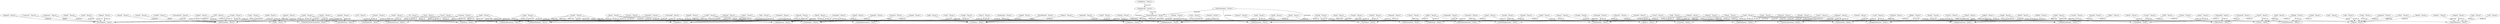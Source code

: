 strict digraph {
    "[\"JayM\", \"Person\"]"
    "[\"TomH\", \"Person\"]"
    "[\"GregK\", \"Person\"]"
    "[\"SpeedRacer\", \"Movie\"]"
    "[\"Keanu\", \"Person\"]"
    "[\"OliverP\", \"Person\"]"
    "[\"JimB\", \"Person\"]"
    "[\"CarrieF\", \"Person\"]"
    "[\"StandByMe\", \"Movie\"]"
    "[\"RiverP\", \"Person\"]"
    "[\"JamesC\", \"Person\"]"
    "[\"JackN\", \"Person\"]"
    "[\"SnowFallingonCedars\", \"Movie\"]"
    "[\"CubaG\", \"Person\"]"
    "[\"JohnH\", \"Person\"]"
    "[\"PhilipH\", \"Person\"]"
    "[\"NatalieP\", \"Person\"]"
    "[\"FrankD\", \"Person\"]"
    "[\"Robin\", \"Person\"]"
    "[\"RonH\", \"Person\"]"
    "[\"ReneeZ\", \"Person\"]"
    "[\"MaxS\", \"Person\"]"
    "[\"NancyM\", \"Person\"]"
    "[\"KevinP\", \"Person\"]"
    "[\"AFewGoodMen\", \"Movie\"]"
    "[\"RitaW\", \"Person\"]"
    "[\"ThatThingYouDo\", \"Movie\"]"
    "[\"CoreyF\", \"Person\"]"
    "[\"Hoffa\", \"Movie\"]"
    "[\"VincentW\", \"Person\"]"
    "[\"FrankL\", \"Person\"]"
    "[\"BicentennialMan\", \"Movie\"]"
    "[\"AngelaScope\", \"Person\"]"
    "[\"NinjaAssassin\", \"Movie\"]"
    "[\"JerryMaguire\", \"Movie\"]"
    "[\"IanM\", \"Person\"]"
    "[\"ClintE\", \"Person\"]"
    "[\"Taylor\", \"Person\"]"
    "[\"ThePolarExpress\", \"Movie\"]"
    "[\"TheGreenMile\", \"Movie\"]"
    "[\"PaulB\", \"Person\"]"
    "[\"RichardH\", \"Person\"]"
    "[\"JamesThompson\", \"Person\"]"
    "[\"Laurence\", \"Person\"]"
    "[\"AaronS\", \"Person\"]"
    "[\"LoriP\", \"Person\"]"
    "[\"MarshallB\", \"Person\"]"
    "[\"AudreyT\", \"Person\"]"
    "[\"NoahW\", \"Person\"]"
    "[\"TheMatrixReloaded\", \"Movie\"]"
    "[\"ReginaK\", \"Person\"]"
    "[\"DannyD\", \"Person\"]"
    "[\"DaveC\", \"Person\"]"
    "[\"JohnR\", \"Person\"]"
    "[\"BillPull\", \"Person\"]"
    "[\"OneFlewOvertheCuckoosNest\", \"Movie\"]"
    "[\"CameronC\", \"Person\"]"
    "[\"JessicaThompson\", \"Person\"]"
    "[\"NoraE\", \"Person\"]"
    "[\"JamesB\", \"Person\"]"
    "[\"BillPax\", \"Person\"]"
    "[\"Madonna\", \"Person\"]"
    "[\"Rain\", \"Person\"]"
    "[\"WilW\", \"Person\"]"
    "[\"RosieO\", \"Person\"]"
    "[\"Unforgiven\", \"Movie\"]"
    "[\"TomT\", \"Person\"]"
    "[\"Takeshi\", \"Person\"]"
    "[\"RescueDawn\", \"Movie\"]"
    "[\"KieferS\", \"Person\"]"
    "[\"JamesM\", \"Person\"]"
    "[\"ValK\", \"Person\"]"
    "[\"ChrisC\", \"Person\"]"
    "[\"StephenR\", \"Person\"]"
    "[\"ChristinaR\", \"Person\"]"
    "[\"LillyW\", \"Person\"]"
    "[\"Charlize\", \"Person\"]"
    "[\"TheDaVinciCode\", \"Movie\"]"
    "[\"FrostNixon\", \"Movie\"]"
    "[\"StefanArndt\", \"Person\"]"
    "[\"GaryS\", \"Person\"]"
    "[\"Apollo13\", \"Movie\"]"
    "[\"SusanS\", \"Person\"]"
    "[\"LivT\", \"Person\"]"
    "[\"VforVendetta\", \"Movie\"]"
    "[\"AsGoodAsItGets\", \"Movie\"]"
    "[\"JohnC\", \"Person\"]"
    "[\"Nathan\", \"Person\"]"
    "[\"TomS\", \"Person\"]"
    "[\"Howard\", \"Person\"]"
    "[\"SteveZ\", \"Person\"]"
    "[\"ChristianB\", \"Person\"]"
    "[\"JuliaR\", \"Person\"]"
    "[\"CloudAtlas\", \"Movie\"]"
    "[\"EthanH\", \"Person\"]"
    "[\"WhenHarryMetSally\", \"Movie\"]"
    "[\"JohnnyMnemonic\", \"Movie\"]"
    "[\"TheMatrixRevolutions\", \"Movie\"]"
    "[\"RobR\", \"Person\"]"
    "[\"ALeagueofTheirOwn\", \"Movie\"]"
    "[\"Twister\", \"Movie\"]"
    "[\"TheDevilsAdvocate\", \"Movie\"]"
    "[\"JanB\", \"Person\"]"
    "[\"JoeVersustheVolcano\", \"Movie\"]"
    "[\"MatthewF\", \"Person\"]"
    "[\"ChristopherG\", \"Person\"]"
    "[\"VictorG\", \"Person\"]"
    "[\"KevinB\", \"Person\"]"
    "[\"HalleB\", \"Person\"]"
    "[\"WernerH\", \"Person\"]"
    "[\"JonathanL\", \"Person\"]"
    "[\"NaomieH\", \"Person\"]"
    "[\"BrunoK\", \"Person\"]"
    "[\"TopGun\", \"Movie\"]"
    "[\"MilosF\", \"Person\"]"
    "[\"Dina\", \"Person\"]"
    "[\"Al\", \"Person\"]"
    "[\"AnthonyE\", \"Person\"]"
    "[\"WhatDreamsMayCome\", \"Movie\"]"
    "[\"PennyM\", \"Person\"]"
    "[\"TheReplacements\", \"Movie\"]"
    "[\"HelenH\", \"Person\"]"
    "[\"RickY\", \"Person\"]"
    "[\"SomethingsGottaGive\", \"Movie\"]"
    "[\"SleeplessInSeattle\", \"Movie\"]"
    "[\"BenM\", \"Person\"]"
    "[\"GeenaD\", \"Person\"]"
    "[\"DavidMitchell\", \"Person\"]"
    "[\"MichaelD\", \"Person\"]"
    "[\"SamR\", \"Person\"]"
    "[\"CharlieWilsonsWar\", \"Movie\"]"
    "[\"MikeN\", \"Person\"]"
    "[\"IceT\", \"Person\"]"
    "[\"ParkerP\", \"Person\"]"
    "[\"TheBirdcage\", \"Movie\"]"
    "[\"JohnG\", \"Person\"]"
    "[\"KellyP\", \"Person\"]"
    "[\"Emil\", \"Person\"]"
    "[\"Orlando\", \"Person\"]"
    "[\"JTW\", \"Person\"]"
    "[\"AnnabellaS\", \"Person\"]"
    "[\"EdH\", \"Person\"]"
    "[\"JoelS\", \"Person\"]"
    "[\"PatriciaC\", \"Person\"]"
    "[\"CastAway\", \"Movie\"]"
    "[\"RobertZ\", \"Person\"]"
    "[\"JohnS\", \"Person\"]"
    "[\"TheMatrix\", \"Movie\"]"
    "[\"DavidM\", \"Person\"]"
    "[\"JerryO\", \"Person\"]"
    "[\"BonnieH\", \"Person\"]"
    "[\"TonyS\", \"Person\"]"
    "[\"TomC\", \"Person\"]"
    "[\"Hugo\", \"Person\"]"
    "[\"BillyC\", \"Person\"]"
    "[\"MichaelS\", \"Person\"]"
    "[\"ZachG\", \"Person\"]"
    "[\"RobertL\", \"Person\"]"
    "[\"EmileH\", \"Person\"]"
    "[\"KellyM\", \"Person\"]"
    "[\"JimC\", \"Person\"]"
    "[\"Brooke\", \"Person\"]"
    "[\"ScottH\", \"Person\"]"
    "[\"Carrie\", \"Person\"]"
    "[\"MegR\", \"Person\"]"
    "[\"YouveGotMail\", \"Movie\"]"
    "[\"PaulBlythe\", \"Person\"]"
    "[\"DemiM\", \"Person\"]"
    "[\"LanaW\", \"Person\"]"
    "[\"Gene\", \"Person\"]"
    "[\"DianeK\", \"Person\"]"
    "[\"JayM\", \"Person\"]" -> "[\"JerryMaguire\", \"Movie\"]" [label="ACTED_IN", weight=1]
    "[\"TomH\", \"Person\"]" -> "[\"ALeagueofTheirOwn\", \"Movie\"]" [label="ACTED_IN", weight=1]
    "[\"TomH\", \"Person\"]" -> "[\"ThePolarExpress\", \"Movie\"]" [label="ACTED_IN", weight=1]
    "[\"TomH\", \"Person\"]" -> "[\"Apollo13\", \"Movie\"]" [label="ACTED_IN", weight=1]
    "[\"TomH\", \"Person\"]" -> "[\"CastAway\", \"Movie\"]" [label="ACTED_IN", weight=1]
    "[\"TomH\", \"Person\"]" -> "[\"JoeVersustheVolcano\", \"Movie\"]" [label="ACTED_IN", weight=1]
    "[\"TomH\", \"Person\"]" -> "[\"TheDaVinciCode\", \"Movie\"]" [label="ACTED_IN", weight=1]
    "[\"TomH\", \"Person\"]" -> "[\"ThatThingYouDo\", \"Movie\"]" [label="ACTED_IN", weight=1]
    "[\"TomH\", \"Person\"]" -> "[\"ThatThingYouDo\", \"Movie\"]" [label="DIRECTED", weight=1]
    "[\"TomH\", \"Person\"]" -> "[\"CloudAtlas\", \"Movie\"]" [label="ACTED_IN", weight=1]
    "[\"TomH\", \"Person\"]" -> "[\"YouveGotMail\", \"Movie\"]" [label="ACTED_IN", weight=1]
    "[\"TomH\", \"Person\"]" -> "[\"CharlieWilsonsWar\", \"Movie\"]" [label="ACTED_IN", weight=1]
    "[\"TomH\", \"Person\"]" -> "[\"TheGreenMile\", \"Movie\"]" [label="ACTED_IN", weight=1]
    "[\"TomH\", \"Person\"]" -> "[\"SleeplessInSeattle\", \"Movie\"]" [label="ACTED_IN", weight=1]
    "[\"GregK\", \"Person\"]" -> "[\"AsGoodAsItGets\", \"Movie\"]" [label="ACTED_IN", weight=1]
    "[\"GregK\", \"Person\"]" -> "[\"YouveGotMail\", \"Movie\"]" [label="ACTED_IN", weight=1]
    "[\"Keanu\", \"Person\"]" -> "[\"JohnnyMnemonic\", \"Movie\"]" [label="ACTED_IN", weight=1]
    "[\"Keanu\", \"Person\"]" -> "[\"TheReplacements\", \"Movie\"]" [label="ACTED_IN", weight=1]
    "[\"Keanu\", \"Person\"]" -> "[\"TheMatrixReloaded\", \"Movie\"]" [label="ACTED_IN", weight=1]
    "[\"Keanu\", \"Person\"]" -> "[\"TheDevilsAdvocate\", \"Movie\"]" [label="ACTED_IN", weight=1]
    "[\"Keanu\", \"Person\"]" -> "[\"TheMatrix\", \"Movie\"]" [label="ACTED_IN", weight=1]
    "[\"Keanu\", \"Person\"]" -> "[\"SomethingsGottaGive\", \"Movie\"]" [label="ACTED_IN", weight=1]
    "[\"Keanu\", \"Person\"]" -> "[\"TheMatrixRevolutions\", \"Movie\"]" [label="ACTED_IN", weight=1]
    "[\"OliverP\", \"Person\"]" -> "[\"FrostNixon\", \"Movie\"]" [label="ACTED_IN", weight=1]
    "[\"OliverP\", \"Person\"]" -> "[\"BicentennialMan\", \"Movie\"]" [label="ACTED_IN", weight=1]
    "[\"JimB\", \"Person\"]" -> "[\"CloudAtlas\", \"Movie\"]" [label="ACTED_IN", weight=1]
    "[\"CarrieF\", \"Person\"]" -> "[\"WhenHarryMetSally\", \"Movie\"]" [label="ACTED_IN", weight=1]
    "[\"RiverP\", \"Person\"]" -> "[\"StandByMe\", \"Movie\"]" [label="ACTED_IN", weight=1]
    "[\"JamesC\", \"Person\"]" -> "[\"SnowFallingonCedars\", \"Movie\"]" [label="ACTED_IN", weight=1]
    "[\"JamesC\", \"Person\"]" -> "[\"TheGreenMile\", \"Movie\"]" [label="ACTED_IN", weight=1]
    "[\"JackN\", \"Person\"]" -> "[\"Hoffa\", \"Movie\"]" [label="ACTED_IN", weight=1]
    "[\"JackN\", \"Person\"]" -> "[\"AsGoodAsItGets\", \"Movie\"]" [label="ACTED_IN", weight=1]
    "[\"JackN\", \"Person\"]" -> "[\"OneFlewOvertheCuckoosNest\", \"Movie\"]" [label="ACTED_IN", weight=1]
    "[\"JackN\", \"Person\"]" -> "[\"SomethingsGottaGive\", \"Movie\"]" [label="ACTED_IN", weight=1]
    "[\"JackN\", \"Person\"]" -> "[\"AFewGoodMen\", \"Movie\"]" [label="ACTED_IN", weight=1]
    "[\"CubaG\", \"Person\"]" -> "[\"AsGoodAsItGets\", \"Movie\"]" [label="ACTED_IN", weight=1]
    "[\"CubaG\", \"Person\"]" -> "[\"JerryMaguire\", \"Movie\"]" [label="ACTED_IN", weight=1]
    "[\"CubaG\", \"Person\"]" -> "[\"WhatDreamsMayCome\", \"Movie\"]" [label="ACTED_IN", weight=1]
    "[\"CubaG\", \"Person\"]" -> "[\"AFewGoodMen\", \"Movie\"]" [label="ACTED_IN", weight=1]
    "[\"JohnH\", \"Person\"]" -> "[\"VforVendetta\", \"Movie\"]" [label="ACTED_IN", weight=1]
    "[\"PhilipH\", \"Person\"]" -> "[\"Twister\", \"Movie\"]" [label="ACTED_IN", weight=1]
    "[\"PhilipH\", \"Person\"]" -> "[\"CharlieWilsonsWar\", \"Movie\"]" [label="ACTED_IN", weight=1]
    "[\"NatalieP\", \"Person\"]" -> "[\"VforVendetta\", \"Movie\"]" [label="ACTED_IN", weight=1]
    "[\"FrankD\", \"Person\"]" -> "[\"TheGreenMile\", \"Movie\"]" [label="DIRECTED", weight=1]
    "[\"Robin\", \"Person\"]" -> "[\"TheBirdcage\", \"Movie\"]" [label="ACTED_IN", weight=1]
    "[\"Robin\", \"Person\"]" -> "[\"WhatDreamsMayCome\", \"Movie\"]" [label="ACTED_IN", weight=1]
    "[\"Robin\", \"Person\"]" -> "[\"BicentennialMan\", \"Movie\"]" [label="ACTED_IN", weight=1]
    "[\"RonH\", \"Person\"]" -> "[\"Apollo13\", \"Movie\"]" [label="DIRECTED", weight=1]
    "[\"RonH\", \"Person\"]" -> "[\"TheDaVinciCode\", \"Movie\"]" [label="DIRECTED", weight=1]
    "[\"RonH\", \"Person\"]" -> "[\"FrostNixon\", \"Movie\"]" [label="DIRECTED", weight=1]
    "[\"ReneeZ\", \"Person\"]" -> "[\"JerryMaguire\", \"Movie\"]" [label="ACTED_IN", weight=1]
    "[\"MaxS\", \"Person\"]" -> "[\"WhatDreamsMayCome\", \"Movie\"]" [label="ACTED_IN", weight=1]
    "[\"MaxS\", \"Person\"]" -> "[\"SnowFallingonCedars\", \"Movie\"]" [label="ACTED_IN", weight=1]
    "[\"NancyM\", \"Person\"]" -> "[\"SomethingsGottaGive\", \"Movie\"]" [label="DIRECTED", weight=1]
    "[\"NancyM\", \"Person\"]" -> "[\"SomethingsGottaGive\", \"Movie\"]" [label="PRODUCED", weight=1]
    "[\"NancyM\", \"Person\"]" -> "[\"SomethingsGottaGive\", \"Movie\"]" [label="WROTE", weight=1]
    "[\"KevinP\", \"Person\"]" -> "[\"AFewGoodMen\", \"Movie\"]" [label="ACTED_IN", weight=1]
    "[\"RitaW\", \"Person\"]" -> "[\"SleeplessInSeattle\", \"Movie\"]" [label="ACTED_IN", weight=1]
    "[\"CoreyF\", \"Person\"]" -> "[\"StandByMe\", \"Movie\"]" [label="ACTED_IN", weight=1]
    "[\"VincentW\", \"Person\"]" -> "[\"WhatDreamsMayCome\", \"Movie\"]" [label="DIRECTED", weight=1]
    "[\"FrankL\", \"Person\"]" -> "[\"FrostNixon\", \"Movie\"]" [label="ACTED_IN", weight=1]
    "[\"AngelaScope\", \"Person\"]" -> "[\"TheReplacements\", \"Movie\"]" [label="REVIEWED", weight=1]
    "[\"AngelaScope\", \"Person\"]" -> "[\"JessicaThompson\", \"Person\"]" [label="FOLLOWS", weight=1]
    "[\"IanM\", \"Person\"]" -> "[\"TheDaVinciCode\", \"Movie\"]" [label="ACTED_IN", weight=1]
    "[\"ClintE\", \"Person\"]" -> "[\"Unforgiven\", \"Movie\"]" [label="ACTED_IN", weight=1]
    "[\"ClintE\", \"Person\"]" -> "[\"Unforgiven\", \"Movie\"]" [label="DIRECTED", weight=1]
    "[\"Taylor\", \"Person\"]" -> "[\"TheDevilsAdvocate\", \"Movie\"]" [label="DIRECTED", weight=1]
    "[\"PaulB\", \"Person\"]" -> "[\"TheDaVinciCode\", \"Movie\"]" [label="ACTED_IN", weight=1]
    "[\"RichardH\", \"Person\"]" -> "[\"Unforgiven\", \"Movie\"]" [label="ACTED_IN", weight=1]
    "[\"JamesThompson\", \"Person\"]" -> "[\"TheReplacements\", \"Movie\"]" [label="REVIEWED", weight=1]
    "[\"JamesThompson\", \"Person\"]" -> "[\"JessicaThompson\", \"Person\"]" [label="FOLLOWS", weight=1]
    "[\"JamesThompson\", \"Person\"]" -> "[\"TheDaVinciCode\", \"Movie\"]" [label="REVIEWED", weight=1]
    "[\"Laurence\", \"Person\"]" -> "[\"TheMatrixReloaded\", \"Movie\"]" [label="ACTED_IN", weight=1]
    "[\"Laurence\", \"Person\"]" -> "[\"TheMatrix\", \"Movie\"]" [label="ACTED_IN", weight=1]
    "[\"Laurence\", \"Person\"]" -> "[\"TheMatrixRevolutions\", \"Movie\"]" [label="ACTED_IN", weight=1]
    "[\"AaronS\", \"Person\"]" -> "[\"AFewGoodMen\", \"Movie\"]" [label="ACTED_IN", weight=1]
    "[\"AaronS\", \"Person\"]" -> "[\"AFewGoodMen\", \"Movie\"]" [label="WROTE", weight=1]
    "[\"LoriP\", \"Person\"]" -> "[\"ALeagueofTheirOwn\", \"Movie\"]" [label="ACTED_IN", weight=1]
    "[\"MarshallB\", \"Person\"]" -> "[\"StandByMe\", \"Movie\"]" [label="ACTED_IN", weight=1]
    "[\"MarshallB\", \"Person\"]" -> "[\"RescueDawn\", \"Movie\"]" [label="ACTED_IN", weight=1]
    "[\"AudreyT\", \"Person\"]" -> "[\"TheDaVinciCode\", \"Movie\"]" [label="ACTED_IN", weight=1]
    "[\"NoahW\", \"Person\"]" -> "[\"AFewGoodMen\", \"Movie\"]" [label="ACTED_IN", weight=1]
    "[\"ReginaK\", \"Person\"]" -> "[\"JerryMaguire\", \"Movie\"]" [label="ACTED_IN", weight=1]
    "[\"DannyD\", \"Person\"]" -> "[\"Hoffa\", \"Movie\"]" [label="ACTED_IN", weight=1]
    "[\"DannyD\", \"Person\"]" -> "[\"Hoffa\", \"Movie\"]" [label="DIRECTED", weight=1]
    "[\"DannyD\", \"Person\"]" -> "[\"OneFlewOvertheCuckoosNest\", \"Movie\"]" [label="ACTED_IN", weight=1]
    "[\"DaveC\", \"Person\"]" -> "[\"YouveGotMail\", \"Movie\"]" [label="ACTED_IN", weight=1]
    "[\"JohnR\", \"Person\"]" -> "[\"Hoffa\", \"Movie\"]" [label="ACTED_IN", weight=1]
    "[\"BillPull\", \"Person\"]" -> "[\"SleeplessInSeattle\", \"Movie\"]" [label="ACTED_IN", weight=1]
    "[\"CameronC\", \"Person\"]" -> "[\"JerryMaguire\", \"Movie\"]" [label="DIRECTED", weight=1]
    "[\"CameronC\", \"Person\"]" -> "[\"JerryMaguire\", \"Movie\"]" [label="PRODUCED", weight=1]
    "[\"CameronC\", \"Person\"]" -> "[\"JerryMaguire\", \"Movie\"]" [label="WROTE", weight=1]
    "[\"JessicaThompson\", \"Person\"]" -> "[\"TheBirdcage\", \"Movie\"]" [label="REVIEWED", weight=1]
    "[\"JessicaThompson\", \"Person\"]" -> "[\"TheReplacements\", \"Movie\"]" [label="REVIEWED", weight=1]
    "[\"JessicaThompson\", \"Person\"]" -> "[\"JerryMaguire\", \"Movie\"]" [label="REVIEWED", weight=1]
    "[\"JessicaThompson\", \"Person\"]" -> "[\"Unforgiven\", \"Movie\"]" [label="REVIEWED", weight=1]
    "[\"JessicaThompson\", \"Person\"]" -> "[\"TheDaVinciCode\", \"Movie\"]" [label="REVIEWED", weight=1]
    "[\"JessicaThompson\", \"Person\"]" -> "[\"CloudAtlas\", \"Movie\"]" [label="REVIEWED", weight=1]
    "[\"NoraE\", \"Person\"]" -> "[\"WhenHarryMetSally\", \"Movie\"]" [label="PRODUCED", weight=1]
    "[\"NoraE\", \"Person\"]" -> "[\"WhenHarryMetSally\", \"Movie\"]" [label="WROTE", weight=1]
    "[\"NoraE\", \"Person\"]" -> "[\"YouveGotMail\", \"Movie\"]" [label="DIRECTED", weight=1]
    "[\"NoraE\", \"Person\"]" -> "[\"SleeplessInSeattle\", \"Movie\"]" [label="DIRECTED", weight=1]
    "[\"JamesB\", \"Person\"]" -> "[\"AsGoodAsItGets\", \"Movie\"]" [label="DIRECTED", weight=1]
    "[\"BillPax\", \"Person\"]" -> "[\"ALeagueofTheirOwn\", \"Movie\"]" [label="ACTED_IN", weight=1]
    "[\"BillPax\", \"Person\"]" -> "[\"Apollo13\", \"Movie\"]" [label="ACTED_IN", weight=1]
    "[\"BillPax\", \"Person\"]" -> "[\"Twister\", \"Movie\"]" [label="ACTED_IN", weight=1]
    "[\"Madonna\", \"Person\"]" -> "[\"ALeagueofTheirOwn\", \"Movie\"]" [label="ACTED_IN", weight=1]
    "[\"Rain\", \"Person\"]" -> "[\"SpeedRacer\", \"Movie\"]" [label="ACTED_IN", weight=1]
    "[\"Rain\", \"Person\"]" -> "[\"NinjaAssassin\", \"Movie\"]" [label="ACTED_IN", weight=1]
    "[\"WilW\", \"Person\"]" -> "[\"StandByMe\", \"Movie\"]" [label="ACTED_IN", weight=1]
    "[\"RosieO\", \"Person\"]" -> "[\"ALeagueofTheirOwn\", \"Movie\"]" [label="ACTED_IN", weight=1]
    "[\"RosieO\", \"Person\"]" -> "[\"SleeplessInSeattle\", \"Movie\"]" [label="ACTED_IN", weight=1]
    "[\"TomT\", \"Person\"]" -> "[\"CloudAtlas\", \"Movie\"]" [label="DIRECTED", weight=1]
    "[\"Takeshi\", \"Person\"]" -> "[\"JohnnyMnemonic\", \"Movie\"]" [label="ACTED_IN", weight=1]
    "[\"KieferS\", \"Person\"]" -> "[\"StandByMe\", \"Movie\"]" [label="ACTED_IN", weight=1]
    "[\"KieferS\", \"Person\"]" -> "[\"AFewGoodMen\", \"Movie\"]" [label="ACTED_IN", weight=1]
    "[\"JamesM\", \"Person\"]" -> "[\"AFewGoodMen\", \"Movie\"]" [label="ACTED_IN", weight=1]
    "[\"JamesM\", \"Person\"]" -> "[\"VforVendetta\", \"Movie\"]" [label="DIRECTED", weight=1]
    "[\"JamesM\", \"Person\"]" -> "[\"NinjaAssassin\", \"Movie\"]" [label="DIRECTED", weight=1]
    "[\"ValK\", \"Person\"]" -> "[\"TopGun\", \"Movie\"]" [label="ACTED_IN", weight=1]
    "[\"ChrisC\", \"Person\"]" -> "[\"BicentennialMan\", \"Movie\"]" [label="DIRECTED", weight=1]
    "[\"StephenR\", \"Person\"]" -> "[\"VforVendetta\", \"Movie\"]" [label="ACTED_IN", weight=1]
    "[\"ChristinaR\", \"Person\"]" -> "[\"SpeedRacer\", \"Movie\"]" [label="ACTED_IN", weight=1]
    "[\"LillyW\", \"Person\"]" -> "[\"TheMatrixReloaded\", \"Movie\"]" [label="DIRECTED", weight=1]
    "[\"LillyW\", \"Person\"]" -> "[\"TheMatrix\", \"Movie\"]" [label="DIRECTED", weight=1]
    "[\"LillyW\", \"Person\"]" -> "[\"CloudAtlas\", \"Movie\"]" [label="DIRECTED", weight=1]
    "[\"LillyW\", \"Person\"]" -> "[\"SpeedRacer\", \"Movie\"]" [label="DIRECTED", weight=1]
    "[\"LillyW\", \"Person\"]" -> "[\"SpeedRacer\", \"Movie\"]" [label="WROTE", weight=1]
    "[\"LillyW\", \"Person\"]" -> "[\"TheMatrixRevolutions\", \"Movie\"]" [label="DIRECTED", weight=1]
    "[\"LillyW\", \"Person\"]" -> "[\"VforVendetta\", \"Movie\"]" [label="PRODUCED", weight=1]
    "[\"LillyW\", \"Person\"]" -> "[\"VforVendetta\", \"Movie\"]" [label="WROTE", weight=1]
    "[\"LillyW\", \"Person\"]" -> "[\"NinjaAssassin\", \"Movie\"]" [label="PRODUCED", weight=1]
    "[\"Charlize\", \"Person\"]" -> "[\"TheDevilsAdvocate\", \"Movie\"]" [label="ACTED_IN", weight=1]
    "[\"Charlize\", \"Person\"]" -> "[\"ThatThingYouDo\", \"Movie\"]" [label="ACTED_IN", weight=1]
    "[\"StefanArndt\", \"Person\"]" -> "[\"CloudAtlas\", \"Movie\"]" [label="PRODUCED", weight=1]
    "[\"GaryS\", \"Person\"]" -> "[\"Apollo13\", \"Movie\"]" [label="ACTED_IN", weight=1]
    "[\"GaryS\", \"Person\"]" -> "[\"TheGreenMile\", \"Movie\"]" [label="ACTED_IN", weight=1]
    "[\"SusanS\", \"Person\"]" -> "[\"SpeedRacer\", \"Movie\"]" [label="ACTED_IN", weight=1]
    "[\"LivT\", \"Person\"]" -> "[\"ThatThingYouDo\", \"Movie\"]" [label="ACTED_IN", weight=1]
    "[\"JohnC\", \"Person\"]" -> "[\"StandByMe\", \"Movie\"]" [label="ACTED_IN", weight=1]
    "[\"Nathan\", \"Person\"]" -> "[\"TheBirdcage\", \"Movie\"]" [label="ACTED_IN", weight=1]
    "[\"Nathan\", \"Person\"]" -> "[\"JoeVersustheVolcano\", \"Movie\"]" [label="ACTED_IN", weight=1]
    "[\"TomS\", \"Person\"]" -> "[\"TopGun\", \"Movie\"]" [label="ACTED_IN", weight=1]
    "[\"Howard\", \"Person\"]" -> "[\"TheReplacements\", \"Movie\"]" [label="DIRECTED", weight=1]
    "[\"SteveZ\", \"Person\"]" -> "[\"RescueDawn\", \"Movie\"]" [label="ACTED_IN", weight=1]
    "[\"SteveZ\", \"Person\"]" -> "[\"YouveGotMail\", \"Movie\"]" [label="ACTED_IN", weight=1]
    "[\"ChristianB\", \"Person\"]" -> "[\"RescueDawn\", \"Movie\"]" [label="ACTED_IN", weight=1]
    "[\"JuliaR\", \"Person\"]" -> "[\"CharlieWilsonsWar\", \"Movie\"]" [label="ACTED_IN", weight=1]
    "[\"EthanH\", \"Person\"]" -> "[\"SnowFallingonCedars\", \"Movie\"]" [label="ACTED_IN", weight=1]
    "[\"RobR\", \"Person\"]" -> "[\"WhenHarryMetSally\", \"Movie\"]" [label="DIRECTED", weight=1]
    "[\"RobR\", \"Person\"]" -> "[\"WhenHarryMetSally\", \"Movie\"]" [label="PRODUCED", weight=1]
    "[\"RobR\", \"Person\"]" -> "[\"StandByMe\", \"Movie\"]" [label="DIRECTED", weight=1]
    "[\"RobR\", \"Person\"]" -> "[\"AFewGoodMen\", \"Movie\"]" [label="DIRECTED", weight=1]
    "[\"JanB\", \"Person\"]" -> "[\"Twister\", \"Movie\"]" [label="DIRECTED", weight=1]
    "[\"MatthewF\", \"Person\"]" -> "[\"SpeedRacer\", \"Movie\"]" [label="ACTED_IN", weight=1]
    "[\"ChristopherG\", \"Person\"]" -> "[\"AFewGoodMen\", \"Movie\"]" [label="ACTED_IN", weight=1]
    "[\"VictorG\", \"Person\"]" -> "[\"SleeplessInSeattle\", \"Movie\"]" [label="ACTED_IN", weight=1]
    "[\"KevinB\", \"Person\"]" -> "[\"Apollo13\", \"Movie\"]" [label="ACTED_IN", weight=1]
    "[\"KevinB\", \"Person\"]" -> "[\"FrostNixon\", \"Movie\"]" [label="ACTED_IN", weight=1]
    "[\"KevinB\", \"Person\"]" -> "[\"AFewGoodMen\", \"Movie\"]" [label="ACTED_IN", weight=1]
    "[\"HalleB\", \"Person\"]" -> "[\"CloudAtlas\", \"Movie\"]" [label="ACTED_IN", weight=1]
    "[\"WernerH\", \"Person\"]" -> "[\"WhatDreamsMayCome\", \"Movie\"]" [label="ACTED_IN", weight=1]
    "[\"WernerH\", \"Person\"]" -> "[\"RescueDawn\", \"Movie\"]" [label="DIRECTED", weight=1]
    "[\"JonathanL\", \"Person\"]" -> "[\"JerryMaguire\", \"Movie\"]" [label="ACTED_IN", weight=1]
    "[\"NaomieH\", \"Person\"]" -> "[\"NinjaAssassin\", \"Movie\"]" [label="ACTED_IN", weight=1]
    "[\"BrunoK\", \"Person\"]" -> "[\"WhenHarryMetSally\", \"Movie\"]" [label="ACTED_IN", weight=1]
    "[\"MilosF\", \"Person\"]" -> "[\"OneFlewOvertheCuckoosNest\", \"Movie\"]" [label="DIRECTED", weight=1]
    "[\"Dina\", \"Person\"]" -> "[\"JohnnyMnemonic\", \"Movie\"]" [label="ACTED_IN", weight=1]
    "[\"Al\", \"Person\"]" -> "[\"TheDevilsAdvocate\", \"Movie\"]" [label="ACTED_IN", weight=1]
    "[\"AnthonyE\", \"Person\"]" -> "[\"TopGun\", \"Movie\"]" [label="ACTED_IN", weight=1]
    "[\"PennyM\", \"Person\"]" -> "[\"ALeagueofTheirOwn\", \"Movie\"]" [label="DIRECTED", weight=1]
    "[\"HelenH\", \"Person\"]" -> "[\"AsGoodAsItGets\", \"Movie\"]" [label="ACTED_IN", weight=1]
    "[\"HelenH\", \"Person\"]" -> "[\"CastAway\", \"Movie\"]" [label="ACTED_IN", weight=1]
    "[\"HelenH\", \"Person\"]" -> "[\"Twister\", \"Movie\"]" [label="ACTED_IN", weight=1]
    "[\"RickY\", \"Person\"]" -> "[\"SnowFallingonCedars\", \"Movie\"]" [label="ACTED_IN", weight=1]
    "[\"RickY\", \"Person\"]" -> "[\"NinjaAssassin\", \"Movie\"]" [label="ACTED_IN", weight=1]
    "[\"BenM\", \"Person\"]" -> "[\"SpeedRacer\", \"Movie\"]" [label="ACTED_IN", weight=1]
    "[\"BenM\", \"Person\"]" -> "[\"VforVendetta\", \"Movie\"]" [label="ACTED_IN", weight=1]
    "[\"BenM\", \"Person\"]" -> "[\"NinjaAssassin\", \"Movie\"]" [label="ACTED_IN", weight=1]
    "[\"GeenaD\", \"Person\"]" -> "[\"ALeagueofTheirOwn\", \"Movie\"]" [label="ACTED_IN", weight=1]
    "[\"DavidMitchell\", \"Person\"]" -> "[\"CloudAtlas\", \"Movie\"]" [label="WROTE", weight=1]
    "[\"MichaelD\", \"Person\"]" -> "[\"TheGreenMile\", \"Movie\"]" [label="ACTED_IN", weight=1]
    "[\"SamR\", \"Person\"]" -> "[\"FrostNixon\", \"Movie\"]" [label="ACTED_IN", weight=1]
    "[\"SamR\", \"Person\"]" -> "[\"TheGreenMile\", \"Movie\"]" [label="ACTED_IN", weight=1]
    "[\"MikeN\", \"Person\"]" -> "[\"TheBirdcage\", \"Movie\"]" [label="DIRECTED", weight=1]
    "[\"MikeN\", \"Person\"]" -> "[\"CharlieWilsonsWar\", \"Movie\"]" [label="DIRECTED", weight=1]
    "[\"IceT\", \"Person\"]" -> "[\"JohnnyMnemonic\", \"Movie\"]" [label="ACTED_IN", weight=1]
    "[\"ParkerP\", \"Person\"]" -> "[\"YouveGotMail\", \"Movie\"]" [label="ACTED_IN", weight=1]
    "[\"JohnG\", \"Person\"]" -> "[\"SpeedRacer\", \"Movie\"]" [label="ACTED_IN", weight=1]
    "[\"KellyP\", \"Person\"]" -> "[\"JerryMaguire\", \"Movie\"]" [label="ACTED_IN", weight=1]
    "[\"Emil\", \"Person\"]" -> "[\"TheMatrix\", \"Movie\"]" [label="ACTED_IN", weight=1]
    "[\"Orlando\", \"Person\"]" -> "[\"TheReplacements\", \"Movie\"]" [label="ACTED_IN", weight=1]
    "[\"JTW\", \"Person\"]" -> "[\"Hoffa\", \"Movie\"]" [label="ACTED_IN", weight=1]
    "[\"JTW\", \"Person\"]" -> "[\"AFewGoodMen\", \"Movie\"]" [label="ACTED_IN", weight=1]
    "[\"AnnabellaS\", \"Person\"]" -> "[\"WhatDreamsMayCome\", \"Movie\"]" [label="ACTED_IN", weight=1]
    "[\"EdH\", \"Person\"]" -> "[\"Apollo13\", \"Movie\"]" [label="ACTED_IN", weight=1]
    "[\"JoelS\", \"Person\"]" -> "[\"TheMatrixReloaded\", \"Movie\"]" [label="PRODUCED", weight=1]
    "[\"JoelS\", \"Person\"]" -> "[\"TheMatrix\", \"Movie\"]" [label="PRODUCED", weight=1]
    "[\"JoelS\", \"Person\"]" -> "[\"SpeedRacer\", \"Movie\"]" [label="PRODUCED", weight=1]
    "[\"JoelS\", \"Person\"]" -> "[\"TheMatrixRevolutions\", \"Movie\"]" [label="PRODUCED", weight=1]
    "[\"JoelS\", \"Person\"]" -> "[\"VforVendetta\", \"Movie\"]" [label="PRODUCED", weight=1]
    "[\"JoelS\", \"Person\"]" -> "[\"NinjaAssassin\", \"Movie\"]" [label="PRODUCED", weight=1]
    "[\"PatriciaC\", \"Person\"]" -> "[\"TheGreenMile\", \"Movie\"]" [label="ACTED_IN", weight=1]
    "[\"RobertZ\", \"Person\"]" -> "[\"ThePolarExpress\", \"Movie\"]" [label="DIRECTED", weight=1]
    "[\"RobertZ\", \"Person\"]" -> "[\"CastAway\", \"Movie\"]" [label="DIRECTED", weight=1]
    "[\"JohnS\", \"Person\"]" -> "[\"JoeVersustheVolcano\", \"Movie\"]" [label="DIRECTED", weight=1]
    "[\"DavidM\", \"Person\"]" -> "[\"TheGreenMile\", \"Movie\"]" [label="ACTED_IN", weight=1]
    "[\"JerryO\", \"Person\"]" -> "[\"JerryMaguire\", \"Movie\"]" [label="ACTED_IN", weight=1]
    "[\"JerryO\", \"Person\"]" -> "[\"StandByMe\", \"Movie\"]" [label="ACTED_IN", weight=1]
    "[\"BonnieH\", \"Person\"]" -> "[\"JerryMaguire\", \"Movie\"]" [label="ACTED_IN", weight=1]
    "[\"BonnieH\", \"Person\"]" -> "[\"TheGreenMile\", \"Movie\"]" [label="ACTED_IN", weight=1]
    "[\"TonyS\", \"Person\"]" -> "[\"TopGun\", \"Movie\"]" [label="DIRECTED", weight=1]
    "[\"TomC\", \"Person\"]" -> "[\"TopGun\", \"Movie\"]" [label="ACTED_IN", weight=1]
    "[\"TomC\", \"Person\"]" -> "[\"JerryMaguire\", \"Movie\"]" [label="ACTED_IN", weight=1]
    "[\"TomC\", \"Person\"]" -> "[\"AFewGoodMen\", \"Movie\"]" [label="ACTED_IN", weight=1]
    "[\"Hugo\", \"Person\"]" -> "[\"TheMatrixReloaded\", \"Movie\"]" [label="ACTED_IN", weight=1]
    "[\"Hugo\", \"Person\"]" -> "[\"TheMatrix\", \"Movie\"]" [label="ACTED_IN", weight=1]
    "[\"Hugo\", \"Person\"]" -> "[\"CloudAtlas\", \"Movie\"]" [label="ACTED_IN", weight=1]
    "[\"Hugo\", \"Person\"]" -> "[\"TheMatrixRevolutions\", \"Movie\"]" [label="ACTED_IN", weight=1]
    "[\"Hugo\", \"Person\"]" -> "[\"VforVendetta\", \"Movie\"]" [label="ACTED_IN", weight=1]
    "[\"BillyC\", \"Person\"]" -> "[\"WhenHarryMetSally\", \"Movie\"]" [label="ACTED_IN", weight=1]
    "[\"MichaelS\", \"Person\"]" -> "[\"FrostNixon\", \"Movie\"]" [label="ACTED_IN", weight=1]
    "[\"ZachG\", \"Person\"]" -> "[\"RescueDawn\", \"Movie\"]" [label="ACTED_IN", weight=1]
    "[\"ZachG\", \"Person\"]" -> "[\"Twister\", \"Movie\"]" [label="ACTED_IN", weight=1]
    "[\"RobertL\", \"Person\"]" -> "[\"JohnnyMnemonic\", \"Movie\"]" [label="DIRECTED", weight=1]
    "[\"EmileH\", \"Person\"]" -> "[\"SpeedRacer\", \"Movie\"]" [label="ACTED_IN", weight=1]
    "[\"KellyM\", \"Person\"]" -> "[\"TopGun\", \"Movie\"]" [label="ACTED_IN", weight=1]
    "[\"JimC\", \"Person\"]" -> "[\"TopGun\", \"Movie\"]" [label="WROTE", weight=1]
    "[\"Brooke\", \"Person\"]" -> "[\"TheReplacements\", \"Movie\"]" [label="ACTED_IN", weight=1]
    "[\"ScottH\", \"Person\"]" -> "[\"SnowFallingonCedars\", \"Movie\"]" [label="DIRECTED", weight=1]
    "[\"Carrie\", \"Person\"]" -> "[\"TheMatrixReloaded\", \"Movie\"]" [label="ACTED_IN", weight=1]
    "[\"Carrie\", \"Person\"]" -> "[\"TheMatrix\", \"Movie\"]" [label="ACTED_IN", weight=1]
    "[\"Carrie\", \"Person\"]" -> "[\"TheMatrixRevolutions\", \"Movie\"]" [label="ACTED_IN", weight=1]
    "[\"MegR\", \"Person\"]" -> "[\"WhenHarryMetSally\", \"Movie\"]" [label="ACTED_IN", weight=1]
    "[\"MegR\", \"Person\"]" -> "[\"TopGun\", \"Movie\"]" [label="ACTED_IN", weight=1]
    "[\"MegR\", \"Person\"]" -> "[\"JoeVersustheVolcano\", \"Movie\"]" [label="ACTED_IN", weight=1]
    "[\"MegR\", \"Person\"]" -> "[\"YouveGotMail\", \"Movie\"]" [label="ACTED_IN", weight=1]
    "[\"MegR\", \"Person\"]" -> "[\"SleeplessInSeattle\", \"Movie\"]" [label="ACTED_IN", weight=1]
    "[\"PaulBlythe\", \"Person\"]" -> "[\"AngelaScope\", \"Person\"]" [label="FOLLOWS", weight=1]
    "[\"DemiM\", \"Person\"]" -> "[\"AFewGoodMen\", \"Movie\"]" [label="ACTED_IN", weight=1]
    "[\"LanaW\", \"Person\"]" -> "[\"TheMatrixReloaded\", \"Movie\"]" [label="DIRECTED", weight=1]
    "[\"LanaW\", \"Person\"]" -> "[\"TheMatrix\", \"Movie\"]" [label="DIRECTED", weight=1]
    "[\"LanaW\", \"Person\"]" -> "[\"CloudAtlas\", \"Movie\"]" [label="DIRECTED", weight=1]
    "[\"LanaW\", \"Person\"]" -> "[\"SpeedRacer\", \"Movie\"]" [label="DIRECTED", weight=1]
    "[\"LanaW\", \"Person\"]" -> "[\"SpeedRacer\", \"Movie\"]" [label="WROTE", weight=1]
    "[\"LanaW\", \"Person\"]" -> "[\"TheMatrixRevolutions\", \"Movie\"]" [label="DIRECTED", weight=1]
    "[\"LanaW\", \"Person\"]" -> "[\"VforVendetta\", \"Movie\"]" [label="PRODUCED", weight=1]
    "[\"LanaW\", \"Person\"]" -> "[\"VforVendetta\", \"Movie\"]" [label="WROTE", weight=1]
    "[\"LanaW\", \"Person\"]" -> "[\"NinjaAssassin\", \"Movie\"]" [label="PRODUCED", weight=1]
    "[\"Gene\", \"Person\"]" -> "[\"TheBirdcage\", \"Movie\"]" [label="ACTED_IN", weight=1]
    "[\"Gene\", \"Person\"]" -> "[\"TheReplacements\", \"Movie\"]" [label="ACTED_IN", weight=1]
    "[\"Gene\", \"Person\"]" -> "[\"Unforgiven\", \"Movie\"]" [label="ACTED_IN", weight=1]
    "[\"DianeK\", \"Person\"]" -> "[\"SomethingsGottaGive\", \"Movie\"]" [label="ACTED_IN", weight=1]
}
